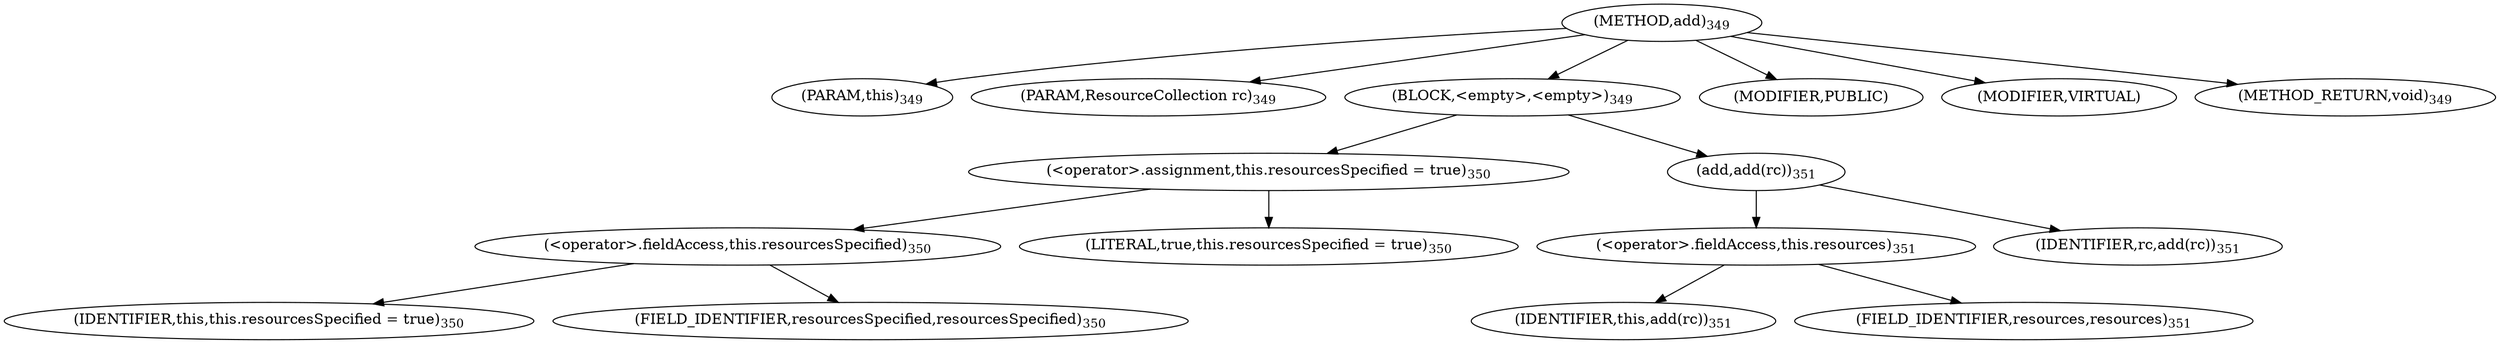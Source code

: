 digraph "add" {  
"837" [label = <(METHOD,add)<SUB>349</SUB>> ]
"838" [label = <(PARAM,this)<SUB>349</SUB>> ]
"839" [label = <(PARAM,ResourceCollection rc)<SUB>349</SUB>> ]
"840" [label = <(BLOCK,&lt;empty&gt;,&lt;empty&gt;)<SUB>349</SUB>> ]
"841" [label = <(&lt;operator&gt;.assignment,this.resourcesSpecified = true)<SUB>350</SUB>> ]
"842" [label = <(&lt;operator&gt;.fieldAccess,this.resourcesSpecified)<SUB>350</SUB>> ]
"843" [label = <(IDENTIFIER,this,this.resourcesSpecified = true)<SUB>350</SUB>> ]
"844" [label = <(FIELD_IDENTIFIER,resourcesSpecified,resourcesSpecified)<SUB>350</SUB>> ]
"845" [label = <(LITERAL,true,this.resourcesSpecified = true)<SUB>350</SUB>> ]
"846" [label = <(add,add(rc))<SUB>351</SUB>> ]
"847" [label = <(&lt;operator&gt;.fieldAccess,this.resources)<SUB>351</SUB>> ]
"848" [label = <(IDENTIFIER,this,add(rc))<SUB>351</SUB>> ]
"849" [label = <(FIELD_IDENTIFIER,resources,resources)<SUB>351</SUB>> ]
"850" [label = <(IDENTIFIER,rc,add(rc))<SUB>351</SUB>> ]
"851" [label = <(MODIFIER,PUBLIC)> ]
"852" [label = <(MODIFIER,VIRTUAL)> ]
"853" [label = <(METHOD_RETURN,void)<SUB>349</SUB>> ]
  "837" -> "838" 
  "837" -> "839" 
  "837" -> "840" 
  "837" -> "851" 
  "837" -> "852" 
  "837" -> "853" 
  "840" -> "841" 
  "840" -> "846" 
  "841" -> "842" 
  "841" -> "845" 
  "842" -> "843" 
  "842" -> "844" 
  "846" -> "847" 
  "846" -> "850" 
  "847" -> "848" 
  "847" -> "849" 
}
